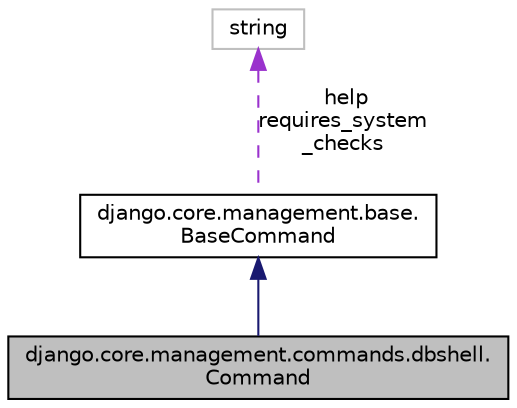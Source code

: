 digraph "django.core.management.commands.dbshell.Command"
{
 // LATEX_PDF_SIZE
  edge [fontname="Helvetica",fontsize="10",labelfontname="Helvetica",labelfontsize="10"];
  node [fontname="Helvetica",fontsize="10",shape=record];
  Node1 [label="django.core.management.commands.dbshell.\lCommand",height=0.2,width=0.4,color="black", fillcolor="grey75", style="filled", fontcolor="black",tooltip=" "];
  Node2 -> Node1 [dir="back",color="midnightblue",fontsize="10",style="solid"];
  Node2 [label="django.core.management.base.\lBaseCommand",height=0.2,width=0.4,color="black", fillcolor="white", style="filled",URL="$classdjango_1_1core_1_1management_1_1base_1_1_base_command.html",tooltip=" "];
  Node3 -> Node2 [dir="back",color="darkorchid3",fontsize="10",style="dashed",label=" help\nrequires_system\l_checks" ];
  Node3 [label="string",height=0.2,width=0.4,color="grey75", fillcolor="white", style="filled",tooltip=" "];
}
